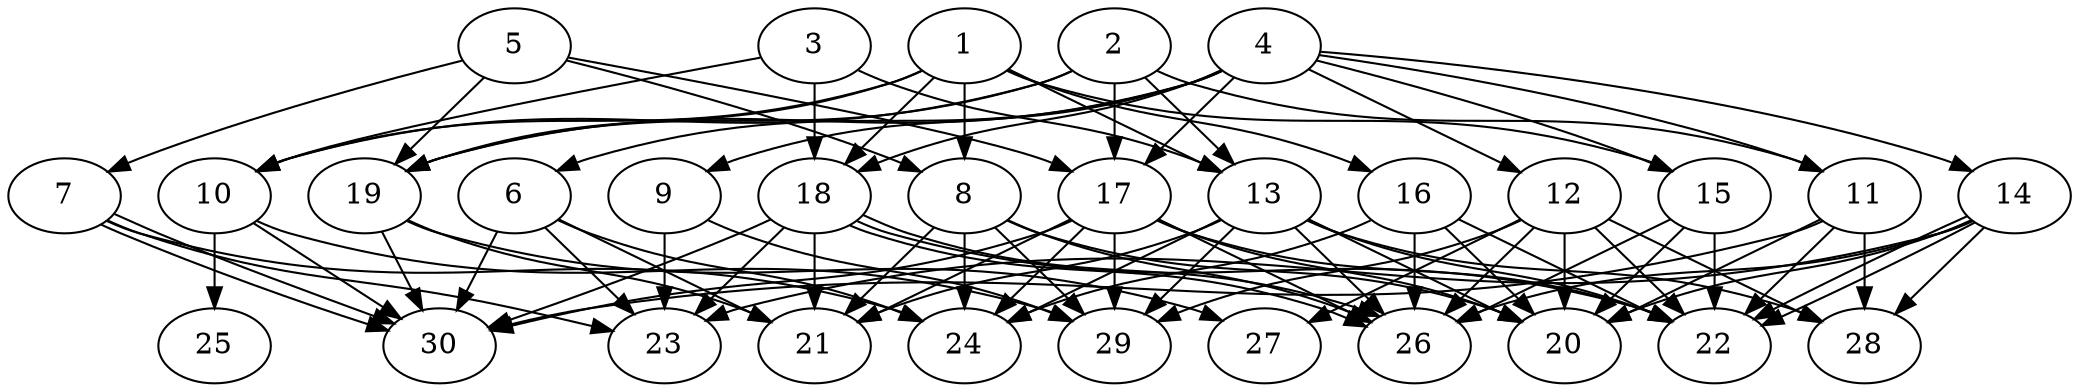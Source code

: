 // DAG automatically generated by daggen at Tue Aug  6 16:27:24 2019
// ./daggen --dot -n 30 --ccr 0.4 --fat 0.7 --regular 0.5 --density 0.7 --mindata 5242880 --maxdata 52428800 
digraph G {
  1 [size="47723520", alpha="0.06", expect_size="19089408"] 
  1 -> 8 [size ="19089408"]
  1 -> 10 [size ="19089408"]
  1 -> 13 [size ="19089408"]
  1 -> 15 [size ="19089408"]
  1 -> 16 [size ="19089408"]
  1 -> 18 [size ="19089408"]
  1 -> 19 [size ="19089408"]
  2 [size="104186880", alpha="0.01", expect_size="41674752"] 
  2 -> 10 [size ="41674752"]
  2 -> 11 [size ="41674752"]
  2 -> 13 [size ="41674752"]
  2 -> 17 [size ="41674752"]
  2 -> 19 [size ="41674752"]
  3 [size="39672320", alpha="0.02", expect_size="15868928"] 
  3 -> 10 [size ="15868928"]
  3 -> 13 [size ="15868928"]
  3 -> 18 [size ="15868928"]
  4 [size="83630080", alpha="0.16", expect_size="33452032"] 
  4 -> 6 [size ="33452032"]
  4 -> 9 [size ="33452032"]
  4 -> 11 [size ="33452032"]
  4 -> 12 [size ="33452032"]
  4 -> 14 [size ="33452032"]
  4 -> 15 [size ="33452032"]
  4 -> 17 [size ="33452032"]
  4 -> 18 [size ="33452032"]
  4 -> 19 [size ="33452032"]
  5 [size="40896000", alpha="0.01", expect_size="16358400"] 
  5 -> 7 [size ="16358400"]
  5 -> 8 [size ="16358400"]
  5 -> 17 [size ="16358400"]
  5 -> 19 [size ="16358400"]
  6 [size="81172480", alpha="0.18", expect_size="32468992"] 
  6 -> 21 [size ="32468992"]
  6 -> 23 [size ="32468992"]
  6 -> 24 [size ="32468992"]
  6 -> 30 [size ="32468992"]
  7 [size="81382400", alpha="0.10", expect_size="32552960"] 
  7 -> 23 [size ="32552960"]
  7 -> 24 [size ="32552960"]
  7 -> 30 [size ="32552960"]
  7 -> 30 [size ="32552960"]
  8 [size="61376000", alpha="0.08", expect_size="24550400"] 
  8 -> 20 [size ="24550400"]
  8 -> 21 [size ="24550400"]
  8 -> 24 [size ="24550400"]
  8 -> 26 [size ="24550400"]
  8 -> 29 [size ="24550400"]
  9 [size="117317120", alpha="0.04", expect_size="46926848"] 
  9 -> 23 [size ="46926848"]
  9 -> 29 [size ="46926848"]
  10 [size="110123520", alpha="0.03", expect_size="44049408"] 
  10 -> 25 [size ="44049408"]
  10 -> 29 [size ="44049408"]
  10 -> 30 [size ="44049408"]
  11 [size="103142400", alpha="0.05", expect_size="41256960"] 
  11 -> 20 [size ="41256960"]
  11 -> 22 [size ="41256960"]
  11 -> 28 [size ="41256960"]
  11 -> 30 [size ="41256960"]
  12 [size="18053120", alpha="0.01", expect_size="7221248"] 
  12 -> 20 [size ="7221248"]
  12 -> 22 [size ="7221248"]
  12 -> 26 [size ="7221248"]
  12 -> 27 [size ="7221248"]
  12 -> 28 [size ="7221248"]
  12 -> 29 [size ="7221248"]
  13 [size="23193600", alpha="0.03", expect_size="9277440"] 
  13 -> 20 [size ="9277440"]
  13 -> 21 [size ="9277440"]
  13 -> 22 [size ="9277440"]
  13 -> 24 [size ="9277440"]
  13 -> 26 [size ="9277440"]
  13 -> 28 [size ="9277440"]
  13 -> 29 [size ="9277440"]
  14 [size="32755200", alpha="0.17", expect_size="13102080"] 
  14 -> 20 [size ="13102080"]
  14 -> 22 [size ="13102080"]
  14 -> 22 [size ="13102080"]
  14 -> 23 [size ="13102080"]
  14 -> 26 [size ="13102080"]
  14 -> 28 [size ="13102080"]
  15 [size="125928960", alpha="0.10", expect_size="50371584"] 
  15 -> 20 [size ="50371584"]
  15 -> 22 [size ="50371584"]
  15 -> 26 [size ="50371584"]
  16 [size="14346240", alpha="0.17", expect_size="5738496"] 
  16 -> 20 [size ="5738496"]
  16 -> 22 [size ="5738496"]
  16 -> 24 [size ="5738496"]
  16 -> 26 [size ="5738496"]
  17 [size="119098880", alpha="0.16", expect_size="47639552"] 
  17 -> 20 [size ="47639552"]
  17 -> 21 [size ="47639552"]
  17 -> 22 [size ="47639552"]
  17 -> 24 [size ="47639552"]
  17 -> 26 [size ="47639552"]
  17 -> 29 [size ="47639552"]
  17 -> 30 [size ="47639552"]
  18 [size="58391040", alpha="0.06", expect_size="23356416"] 
  18 -> 21 [size ="23356416"]
  18 -> 22 [size ="23356416"]
  18 -> 23 [size ="23356416"]
  18 -> 26 [size ="23356416"]
  18 -> 26 [size ="23356416"]
  18 -> 30 [size ="23356416"]
  19 [size="104826880", alpha="0.15", expect_size="41930752"] 
  19 -> 21 [size ="41930752"]
  19 -> 27 [size ="41930752"]
  19 -> 30 [size ="41930752"]
  20 [size="125742080", alpha="0.04", expect_size="50296832"] 
  21 [size="27271680", alpha="0.19", expect_size="10908672"] 
  22 [size="58856960", alpha="0.09", expect_size="23542784"] 
  23 [size="65579520", alpha="0.04", expect_size="26231808"] 
  24 [size="83458560", alpha="0.11", expect_size="33383424"] 
  25 [size="66293760", alpha="0.02", expect_size="26517504"] 
  26 [size="125248000", alpha="0.05", expect_size="50099200"] 
  27 [size="109447680", alpha="0.20", expect_size="43779072"] 
  28 [size="83996160", alpha="0.02", expect_size="33598464"] 
  29 [size="121305600", alpha="0.03", expect_size="48522240"] 
  30 [size="90700800", alpha="0.20", expect_size="36280320"] 
}
